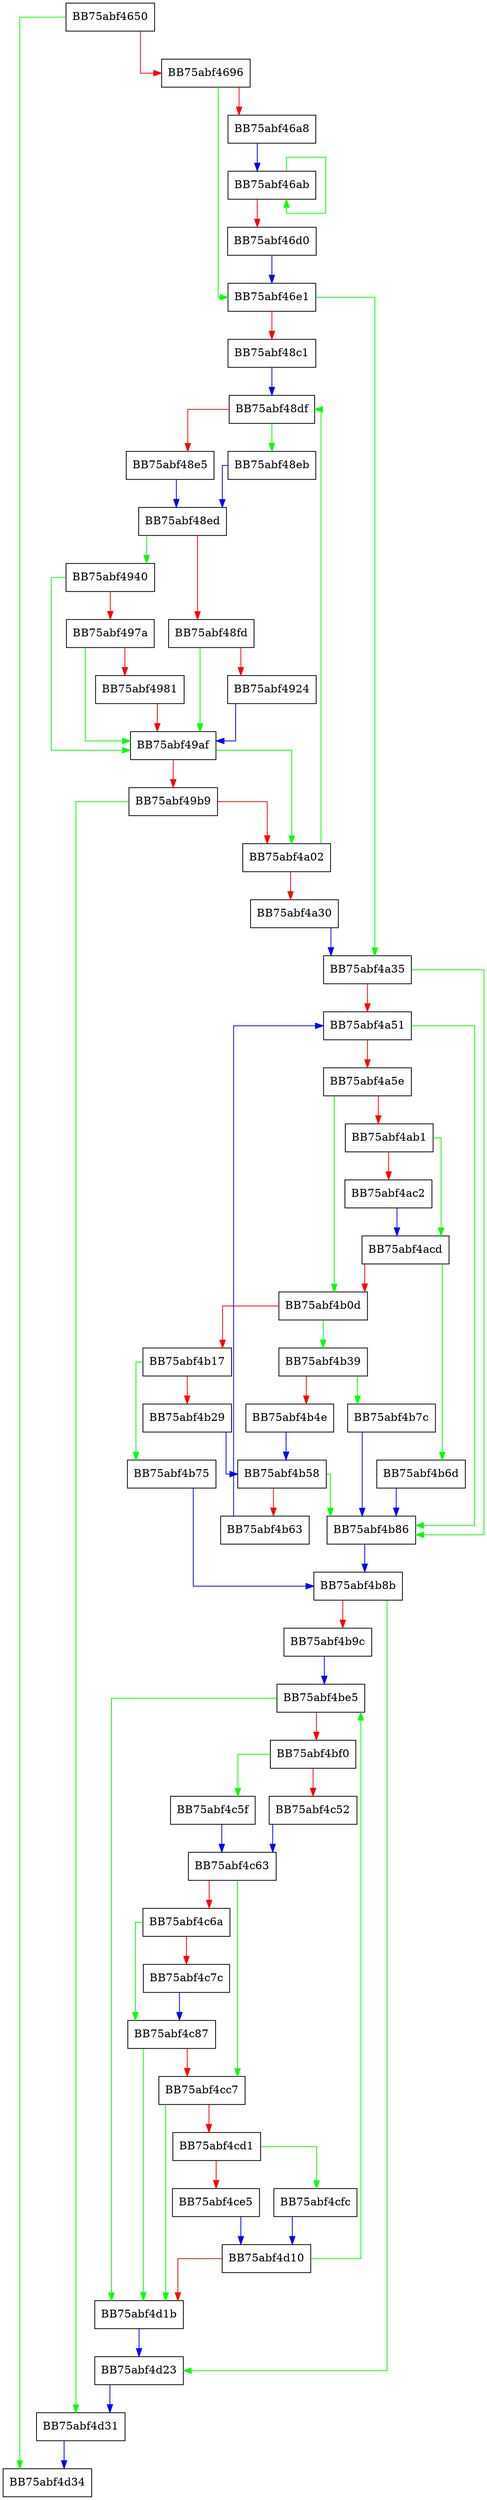 digraph ZSTD_btGetAllMatches_dictMatchState_4 {
  node [shape="box"];
  graph [splines=ortho];
  BB75abf4650 -> BB75abf4d34 [color="green"];
  BB75abf4650 -> BB75abf4696 [color="red"];
  BB75abf4696 -> BB75abf46e1 [color="green"];
  BB75abf4696 -> BB75abf46a8 [color="red"];
  BB75abf46a8 -> BB75abf46ab [color="blue"];
  BB75abf46ab -> BB75abf46ab [color="green"];
  BB75abf46ab -> BB75abf46d0 [color="red"];
  BB75abf46d0 -> BB75abf46e1 [color="blue"];
  BB75abf46e1 -> BB75abf4a35 [color="green"];
  BB75abf46e1 -> BB75abf48c1 [color="red"];
  BB75abf48c1 -> BB75abf48df [color="blue"];
  BB75abf48df -> BB75abf48eb [color="green"];
  BB75abf48df -> BB75abf48e5 [color="red"];
  BB75abf48e5 -> BB75abf48ed [color="blue"];
  BB75abf48eb -> BB75abf48ed [color="blue"];
  BB75abf48ed -> BB75abf4940 [color="green"];
  BB75abf48ed -> BB75abf48fd [color="red"];
  BB75abf48fd -> BB75abf49af [color="green"];
  BB75abf48fd -> BB75abf4924 [color="red"];
  BB75abf4924 -> BB75abf49af [color="blue"];
  BB75abf4940 -> BB75abf49af [color="green"];
  BB75abf4940 -> BB75abf497a [color="red"];
  BB75abf497a -> BB75abf49af [color="green"];
  BB75abf497a -> BB75abf4981 [color="red"];
  BB75abf4981 -> BB75abf49af [color="red"];
  BB75abf49af -> BB75abf4a02 [color="green"];
  BB75abf49af -> BB75abf49b9 [color="red"];
  BB75abf49b9 -> BB75abf4d31 [color="green"];
  BB75abf49b9 -> BB75abf4a02 [color="red"];
  BB75abf4a02 -> BB75abf48df [color="green"];
  BB75abf4a02 -> BB75abf4a30 [color="red"];
  BB75abf4a30 -> BB75abf4a35 [color="blue"];
  BB75abf4a35 -> BB75abf4b86 [color="green"];
  BB75abf4a35 -> BB75abf4a51 [color="red"];
  BB75abf4a51 -> BB75abf4b86 [color="green"];
  BB75abf4a51 -> BB75abf4a5e [color="red"];
  BB75abf4a5e -> BB75abf4b0d [color="green"];
  BB75abf4a5e -> BB75abf4ab1 [color="red"];
  BB75abf4ab1 -> BB75abf4acd [color="green"];
  BB75abf4ab1 -> BB75abf4ac2 [color="red"];
  BB75abf4ac2 -> BB75abf4acd [color="blue"];
  BB75abf4acd -> BB75abf4b6d [color="green"];
  BB75abf4acd -> BB75abf4b0d [color="red"];
  BB75abf4b0d -> BB75abf4b39 [color="green"];
  BB75abf4b0d -> BB75abf4b17 [color="red"];
  BB75abf4b17 -> BB75abf4b75 [color="green"];
  BB75abf4b17 -> BB75abf4b29 [color="red"];
  BB75abf4b29 -> BB75abf4b58 [color="blue"];
  BB75abf4b39 -> BB75abf4b7c [color="green"];
  BB75abf4b39 -> BB75abf4b4e [color="red"];
  BB75abf4b4e -> BB75abf4b58 [color="blue"];
  BB75abf4b58 -> BB75abf4b86 [color="green"];
  BB75abf4b58 -> BB75abf4b63 [color="red"];
  BB75abf4b63 -> BB75abf4a51 [color="blue"];
  BB75abf4b6d -> BB75abf4b86 [color="blue"];
  BB75abf4b75 -> BB75abf4b8b [color="blue"];
  BB75abf4b7c -> BB75abf4b86 [color="blue"];
  BB75abf4b86 -> BB75abf4b8b [color="blue"];
  BB75abf4b8b -> BB75abf4d23 [color="green"];
  BB75abf4b8b -> BB75abf4b9c [color="red"];
  BB75abf4b9c -> BB75abf4be5 [color="blue"];
  BB75abf4be5 -> BB75abf4d1b [color="green"];
  BB75abf4be5 -> BB75abf4bf0 [color="red"];
  BB75abf4bf0 -> BB75abf4c5f [color="green"];
  BB75abf4bf0 -> BB75abf4c52 [color="red"];
  BB75abf4c52 -> BB75abf4c63 [color="blue"];
  BB75abf4c5f -> BB75abf4c63 [color="blue"];
  BB75abf4c63 -> BB75abf4cc7 [color="green"];
  BB75abf4c63 -> BB75abf4c6a [color="red"];
  BB75abf4c6a -> BB75abf4c87 [color="green"];
  BB75abf4c6a -> BB75abf4c7c [color="red"];
  BB75abf4c7c -> BB75abf4c87 [color="blue"];
  BB75abf4c87 -> BB75abf4d1b [color="green"];
  BB75abf4c87 -> BB75abf4cc7 [color="red"];
  BB75abf4cc7 -> BB75abf4d1b [color="green"];
  BB75abf4cc7 -> BB75abf4cd1 [color="red"];
  BB75abf4cd1 -> BB75abf4cfc [color="green"];
  BB75abf4cd1 -> BB75abf4ce5 [color="red"];
  BB75abf4ce5 -> BB75abf4d10 [color="blue"];
  BB75abf4cfc -> BB75abf4d10 [color="blue"];
  BB75abf4d10 -> BB75abf4be5 [color="green"];
  BB75abf4d10 -> BB75abf4d1b [color="red"];
  BB75abf4d1b -> BB75abf4d23 [color="blue"];
  BB75abf4d23 -> BB75abf4d31 [color="blue"];
  BB75abf4d31 -> BB75abf4d34 [color="blue"];
}